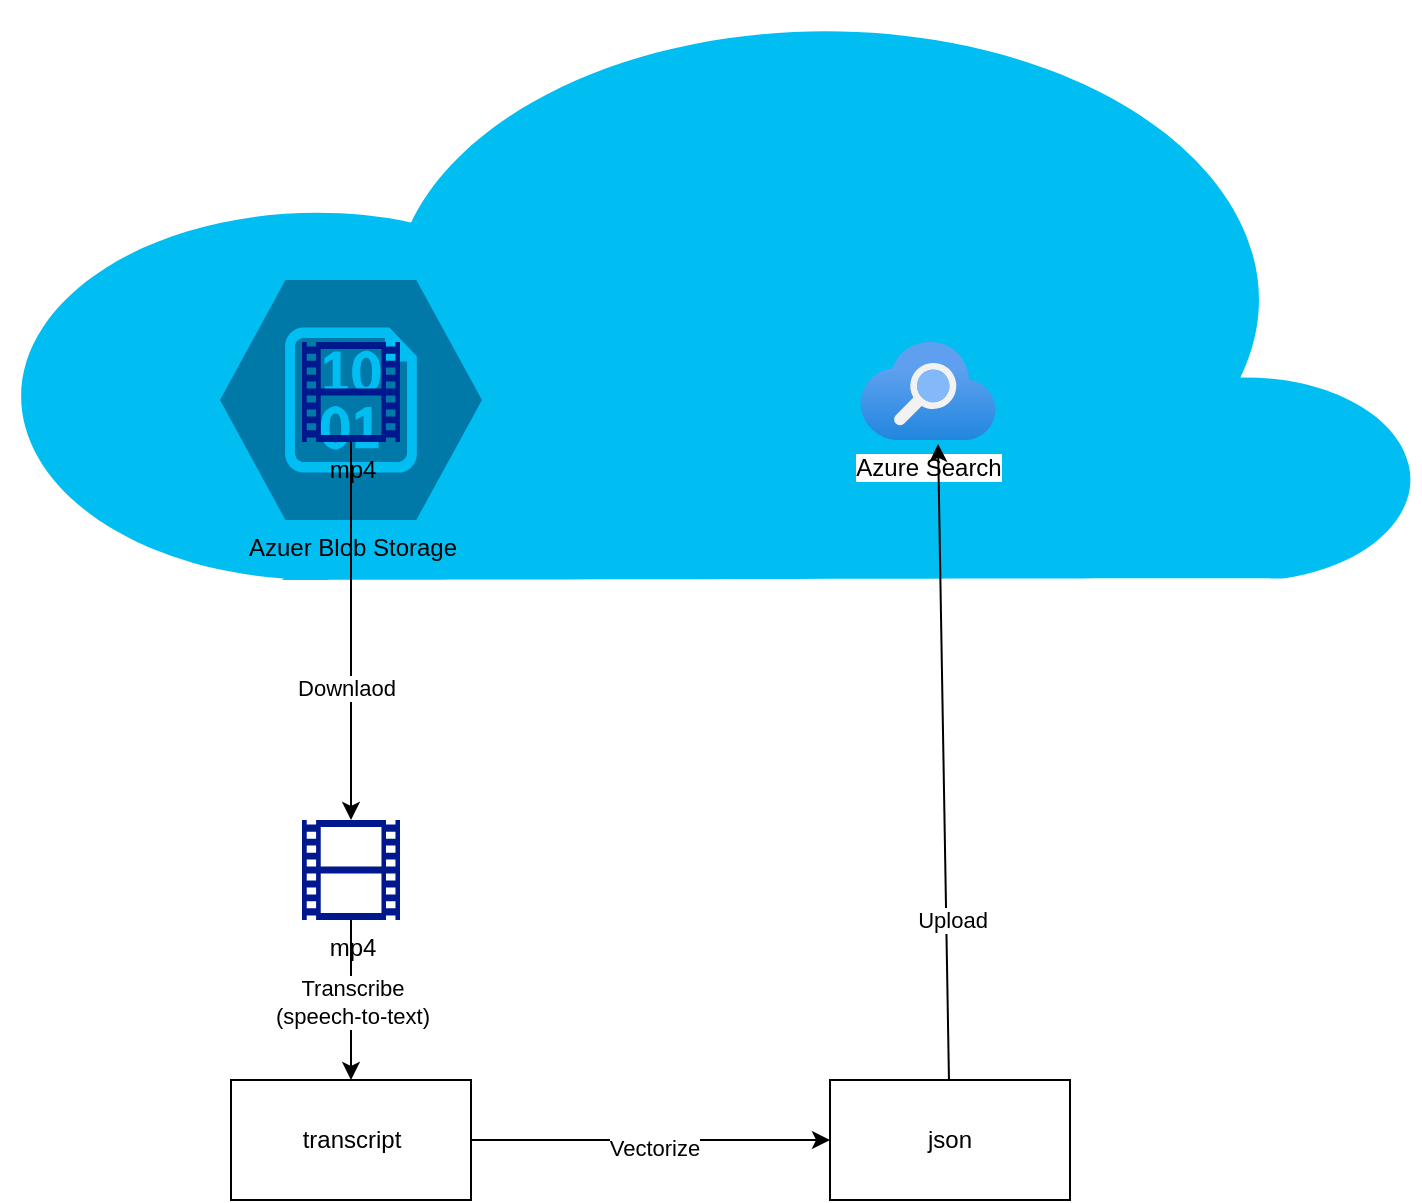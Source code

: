 <mxfile>
    <diagram id="DIn5QIB3p6ueZjem3ucJ" name="Page-1">
        <mxGraphModel dx="817" dy="702" grid="1" gridSize="10" guides="1" tooltips="1" connect="1" arrows="1" fold="1" page="1" pageScale="1" pageWidth="850" pageHeight="1100" math="0" shadow="0">
            <root>
                <mxCell id="0"/>
                <mxCell id="1" parent="0"/>
                <mxCell id="9" value="" style="verticalLabelPosition=bottom;html=1;verticalAlign=top;align=center;strokeColor=none;fillColor=#00BEF2;shape=mxgraph.azure.cloud;" vertex="1" parent="1">
                    <mxGeometry x="10" y="20" width="710" height="290" as="geometry"/>
                </mxCell>
                <mxCell id="19" style="edgeStyle=none;html=1;" edge="1" parent="1" source="4" target="6">
                    <mxGeometry relative="1" as="geometry"/>
                </mxCell>
                <mxCell id="27" value="Vectorize" style="edgeLabel;html=1;align=center;verticalAlign=middle;resizable=0;points=[];" vertex="1" connectable="0" parent="19">
                    <mxGeometry x="0.019" y="-4" relative="1" as="geometry">
                        <mxPoint as="offset"/>
                    </mxGeometry>
                </mxCell>
                <mxCell id="4" value="transcript" style="rounded=0;whiteSpace=wrap;html=1;" vertex="1" parent="1">
                    <mxGeometry x="125.5" y="560" width="120" height="60" as="geometry"/>
                </mxCell>
                <mxCell id="22" style="edgeStyle=none;html=1;" edge="1" parent="1" source="5" target="4">
                    <mxGeometry relative="1" as="geometry"/>
                </mxCell>
                <mxCell id="24" value="Transcribe&lt;div&gt;(speech-to-text)&lt;/div&gt;" style="edgeLabel;html=1;align=center;verticalAlign=middle;resizable=0;points=[];" vertex="1" connectable="0" parent="22">
                    <mxGeometry x="0.025" relative="1" as="geometry">
                        <mxPoint as="offset"/>
                    </mxGeometry>
                </mxCell>
                <mxCell id="5" value="mp4" style="sketch=0;aspect=fixed;pointerEvents=1;shadow=0;dashed=0;html=1;strokeColor=none;labelPosition=center;verticalLabelPosition=bottom;verticalAlign=top;align=center;fillColor=#00188D;shape=mxgraph.mscae.general.video" vertex="1" parent="1">
                    <mxGeometry x="161" y="430" width="49" height="50" as="geometry"/>
                </mxCell>
                <mxCell id="6" value="json" style="rounded=0;whiteSpace=wrap;html=1;" vertex="1" parent="1">
                    <mxGeometry x="425" y="560" width="120" height="60" as="geometry"/>
                </mxCell>
                <mxCell id="7" value="Azure Search" style="image;aspect=fixed;html=1;points=[];align=center;fontSize=12;image=img/lib/azure2/app_services/Search_Services.svg;" vertex="1" parent="1">
                    <mxGeometry x="440" y="191" width="68" height="49.12" as="geometry"/>
                </mxCell>
                <mxCell id="10" value="Azuer Blob Storage" style="verticalLabelPosition=bottom;html=1;verticalAlign=top;align=center;strokeColor=none;fillColor=#0078A8;shape=mxgraph.azure.storage_blob;" vertex="1" parent="1">
                    <mxGeometry x="120" y="160" width="131" height="120" as="geometry"/>
                </mxCell>
                <mxCell id="21" style="edgeStyle=none;html=1;" edge="1" parent="1" source="3" target="5">
                    <mxGeometry relative="1" as="geometry"/>
                </mxCell>
                <mxCell id="23" value="Downlaod" style="edgeLabel;html=1;align=center;verticalAlign=middle;resizable=0;points=[];" vertex="1" connectable="0" parent="21">
                    <mxGeometry x="0.302" y="-3" relative="1" as="geometry">
                        <mxPoint as="offset"/>
                    </mxGeometry>
                </mxCell>
                <mxCell id="3" value="mp4" style="sketch=0;aspect=fixed;pointerEvents=1;shadow=0;dashed=0;html=1;strokeColor=none;labelPosition=center;verticalLabelPosition=bottom;verticalAlign=top;align=center;fillColor=#00188D;shape=mxgraph.mscae.general.video" vertex="1" parent="1">
                    <mxGeometry x="161" y="191" width="49" height="50" as="geometry"/>
                </mxCell>
                <mxCell id="25" style="edgeStyle=none;html=1;entryX=0.574;entryY=1.038;entryDx=0;entryDy=0;entryPerimeter=0;" edge="1" parent="1" source="6" target="7">
                    <mxGeometry relative="1" as="geometry"/>
                </mxCell>
                <mxCell id="26" value="Upload" style="edgeLabel;html=1;align=center;verticalAlign=middle;resizable=0;points=[];" vertex="1" connectable="0" parent="25">
                    <mxGeometry x="-0.497" y="-3" relative="1" as="geometry">
                        <mxPoint as="offset"/>
                    </mxGeometry>
                </mxCell>
            </root>
        </mxGraphModel>
    </diagram>
</mxfile>